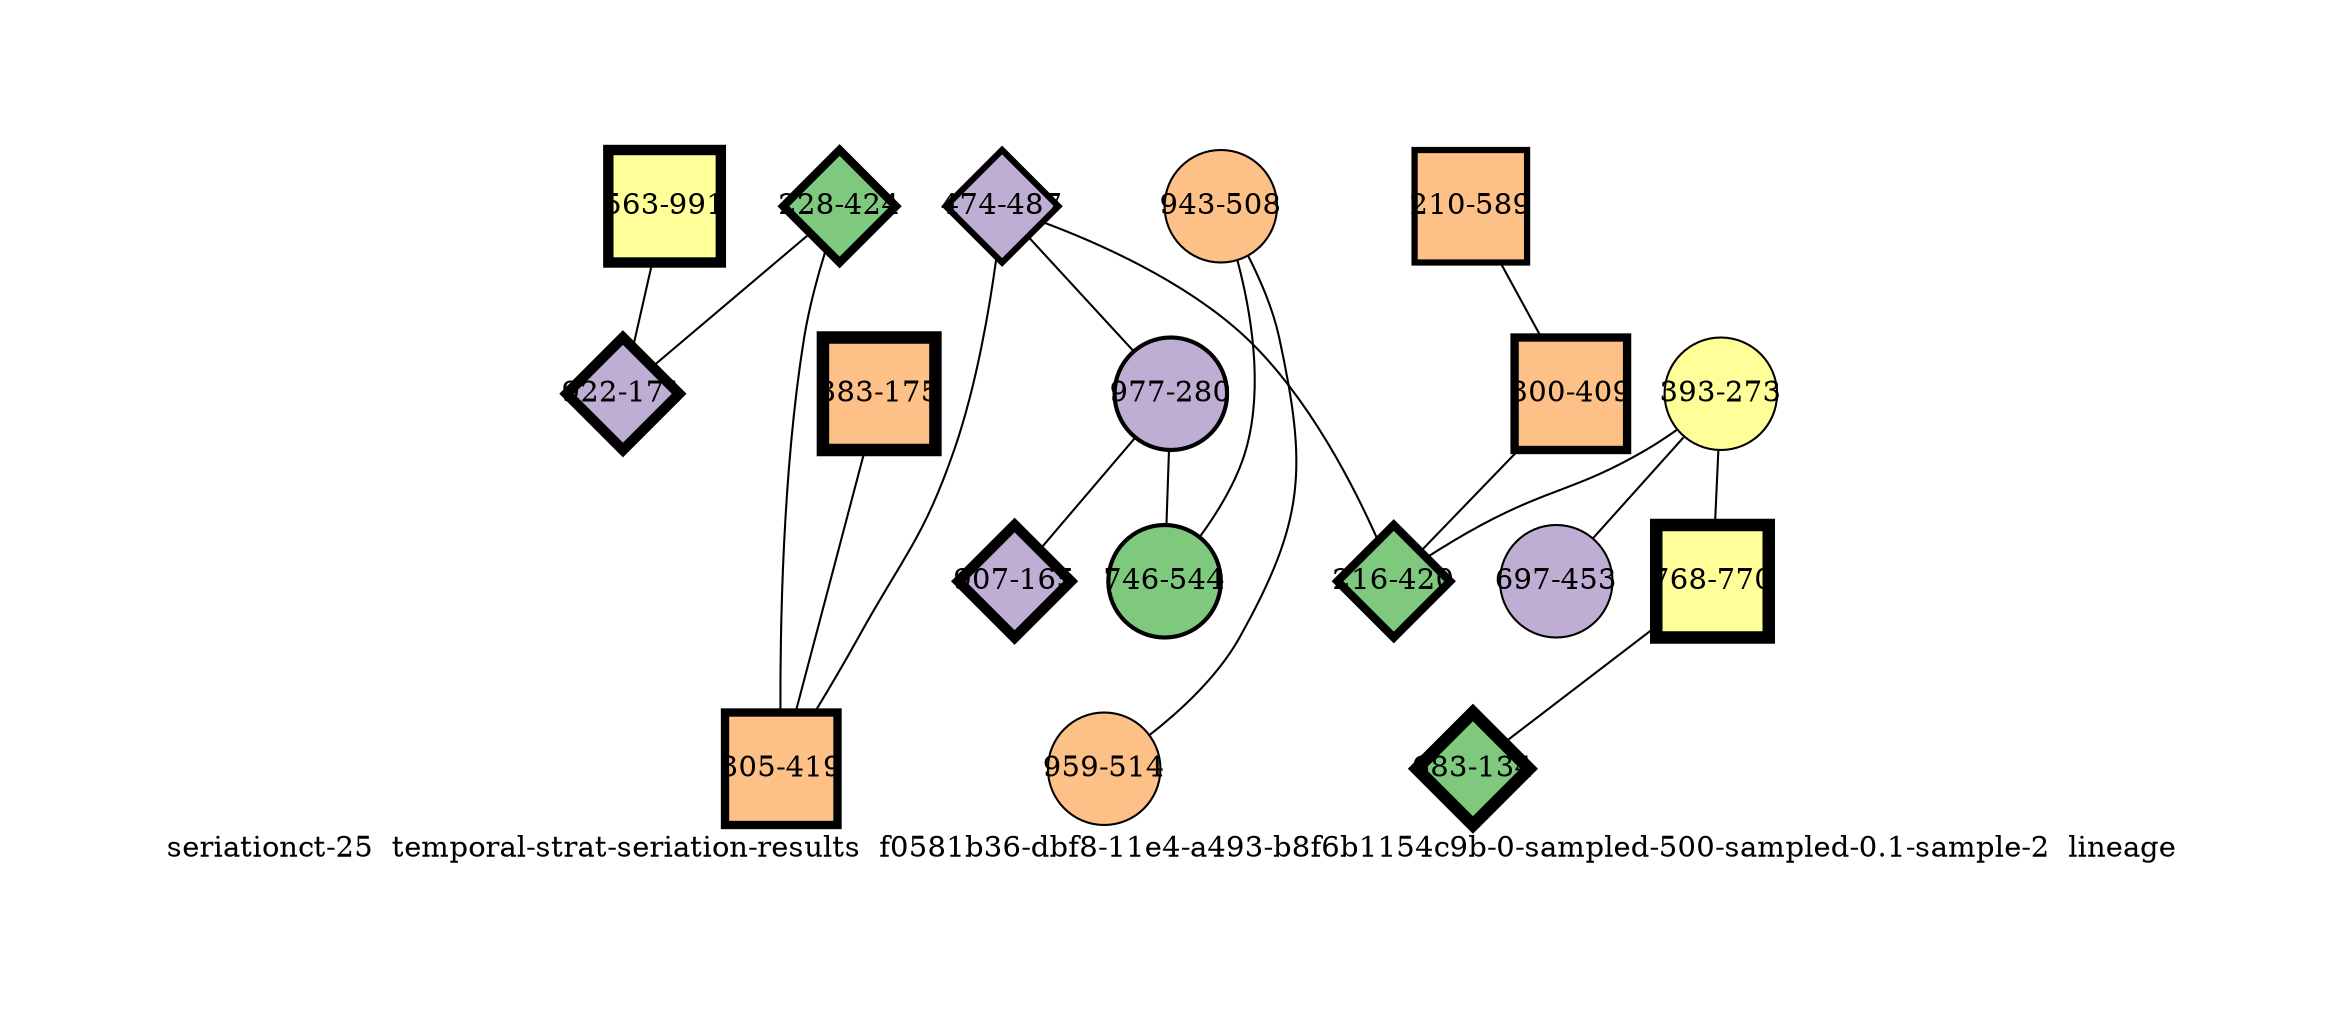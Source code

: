 strict graph "seriationct-25  temporal-strat-seriation-results  f0581b36-dbf8-11e4-a493-b8f6b1154c9b-0-sampled-500-sampled-0.1-sample-2  lineage" {
labelloc=b;
ratio=auto;
pad="1.0";
label="seriationct-25  temporal-strat-seriation-results  f0581b36-dbf8-11e4-a493-b8f6b1154c9b-0-sampled-500-sampled-0.1-sample-2  lineage";
node [width="0.75", style=filled, fixedsize=true, height="0.75", shape=circle, label=""];
0 [xCoordinate="424.0", appears_in_slice=4, yCoordinate="228.0", colorscheme=accent6, lineage_id=2, short_label="228-424", label="228-424", shape=diamond, cluster_id=0, fillcolor=1, size="500.0", id=17, penwidth="4.0"];
1 [xCoordinate="487.0", appears_in_slice=3, yCoordinate="474.0", colorscheme=accent6, lineage_id=2, short_label="474-487", label="474-487", shape=diamond, cluster_id=1, fillcolor=2, size="500.0", id=0, penwidth="3.0"];
2 [xCoordinate="280.0", appears_in_slice=2, yCoordinate="977.0", colorscheme=accent6, lineage_id=0, short_label="977-280", label="977-280", shape=circle, cluster_id=1, fillcolor=2, size="500.0", id=2, penwidth="2.0"];
3 [xCoordinate="991.0", appears_in_slice=5, yCoordinate="563.0", colorscheme=accent6, lineage_id=1, short_label="563-991", label="563-991", shape=square, cluster_id=3, fillcolor=4, size="500.0", id=3, penwidth="5.0"];
4 [xCoordinate="165.0", appears_in_slice=5, yCoordinate="907.0", colorscheme=accent6, lineage_id=2, short_label="907-165", label="907-165", shape=diamond, cluster_id=1, fillcolor=2, size="500.0", id=4, penwidth="5.0"];
5 [xCoordinate="273.0", appears_in_slice=1, yCoordinate="393.0", colorscheme=accent6, lineage_id=0, short_label="393-273", label="393-273", shape=circle, cluster_id=3, fillcolor=4, size="500.0", id=1, penwidth="1.0"];
6 [xCoordinate="770.0", appears_in_slice=6, yCoordinate="768.0", colorscheme=accent6, lineage_id=1, short_label="768-770", label="768-770", shape=square, cluster_id=3, fillcolor=4, size="500.0", id=5, penwidth="6.0"];
7 [xCoordinate="171.0", appears_in_slice=5, yCoordinate="922.0", colorscheme=accent6, lineage_id=2, short_label="922-171", label="922-171", shape=diamond, cluster_id=1, fillcolor=2, size="500.0", id=15, penwidth="5.0"];
8 [xCoordinate="589.0", appears_in_slice=3, yCoordinate="210.0", colorscheme=accent6, lineage_id=1, short_label="210-589", label="210-589", shape=square, cluster_id=2, fillcolor=3, size="500.0", id=7, penwidth="3.0"];
9 [xCoordinate="175.0", appears_in_slice=6, yCoordinate="383.0", colorscheme=accent6, lineage_id=1, short_label="383-175", label="383-175", shape=square, cluster_id=2, fillcolor=3, size="500.0", id=8, penwidth="6.0"];
10 [xCoordinate="409.0", appears_in_slice=4, yCoordinate="300.0", colorscheme=accent6, lineage_id=1, short_label="300-409", label="300-409", shape=square, cluster_id=2, fillcolor=3, size="500.0", id=9, penwidth="4.0"];
11 [xCoordinate="134.0", appears_in_slice=6, yCoordinate="683.0", colorscheme=accent6, lineage_id=2, short_label="683-134", label="683-134", shape=diamond, cluster_id=0, fillcolor=1, size="500.0", id=14, penwidth="6.0"];
12 [xCoordinate="420.0", appears_in_slice=4, yCoordinate="216.0", colorscheme=accent6, lineage_id=2, short_label="216-420", label="216-420", shape=diamond, cluster_id=0, fillcolor=1, size="500.0", id=10, penwidth="4.0"];
13 [xCoordinate="453.0", appears_in_slice=1, yCoordinate="697.0", colorscheme=accent6, lineage_id=0, short_label="697-453", label="697-453", shape=circle, cluster_id=1, fillcolor=2, size="500.0", id=11, penwidth="1.0"];
14 [xCoordinate="508.0", appears_in_slice=1, yCoordinate="943.0", colorscheme=accent6, lineage_id=0, short_label="943-508", label="943-508", shape=circle, cluster_id=2, fillcolor=3, size="500.0", id=12, penwidth="1.0"];
15 [xCoordinate="514.0", appears_in_slice=1, yCoordinate="959.0", colorscheme=accent6, lineage_id=0, short_label="959-514", label="959-514", shape=circle, cluster_id=2, fillcolor=3, size="500.0", id=13, penwidth="1.0"];
16 [xCoordinate="544.0", appears_in_slice=2, yCoordinate="746.0", colorscheme=accent6, lineage_id=0, short_label="746-544", label="746-544", shape=circle, cluster_id=0, fillcolor=1, size="500.0", id=6, penwidth="2.0"];
17 [xCoordinate="419.0", appears_in_slice=4, yCoordinate="305.0", colorscheme=accent6, lineage_id=1, short_label="305-419", label="305-419", shape=square, cluster_id=2, fillcolor=3, size="500.0", id=16, penwidth="4.0"];
0 -- 17  [inverseweight="1.4922780406", weight="0.670116407798"];
0 -- 7  [inverseweight="1.44685229545", weight="0.691155554127"];
1 -- 17  [inverseweight="2.91923835097", weight="0.342555105056"];
1 -- 2  [inverseweight="1.75953835769", weight="0.568330889535"];
1 -- 12  [inverseweight="3.26734582241", weight="0.306058817877"];
2 -- 16  [inverseweight="20.8333333333", weight="0.048"];
2 -- 4  [inverseweight="1.190530184", weight="0.839961903898"];
3 -- 7  [inverseweight="8.62838784661", weight="0.115896505556"];
5 -- 12  [inverseweight="1.68029498353", weight="0.595133598447"];
5 -- 13  [inverseweight="1.43161318594", weight="0.698512705683"];
5 -- 6  [inverseweight="1.57380623677", weight="0.635402234809"];
6 -- 11  [inverseweight="25.189636093", weight="0.0396988664826"];
8 -- 10  [inverseweight="3.72367818921", weight="0.268551671006"];
9 -- 17  [inverseweight="1.96573321744", weight="0.508716030807"];
10 -- 12  [inverseweight="15.875015875", weight="0.0629920629921"];
14 -- 16  [inverseweight="2.92552777625", weight="0.341818665377"];
14 -- 15  [inverseweight="14.5679136687", weight="0.0686440092069"];
}
